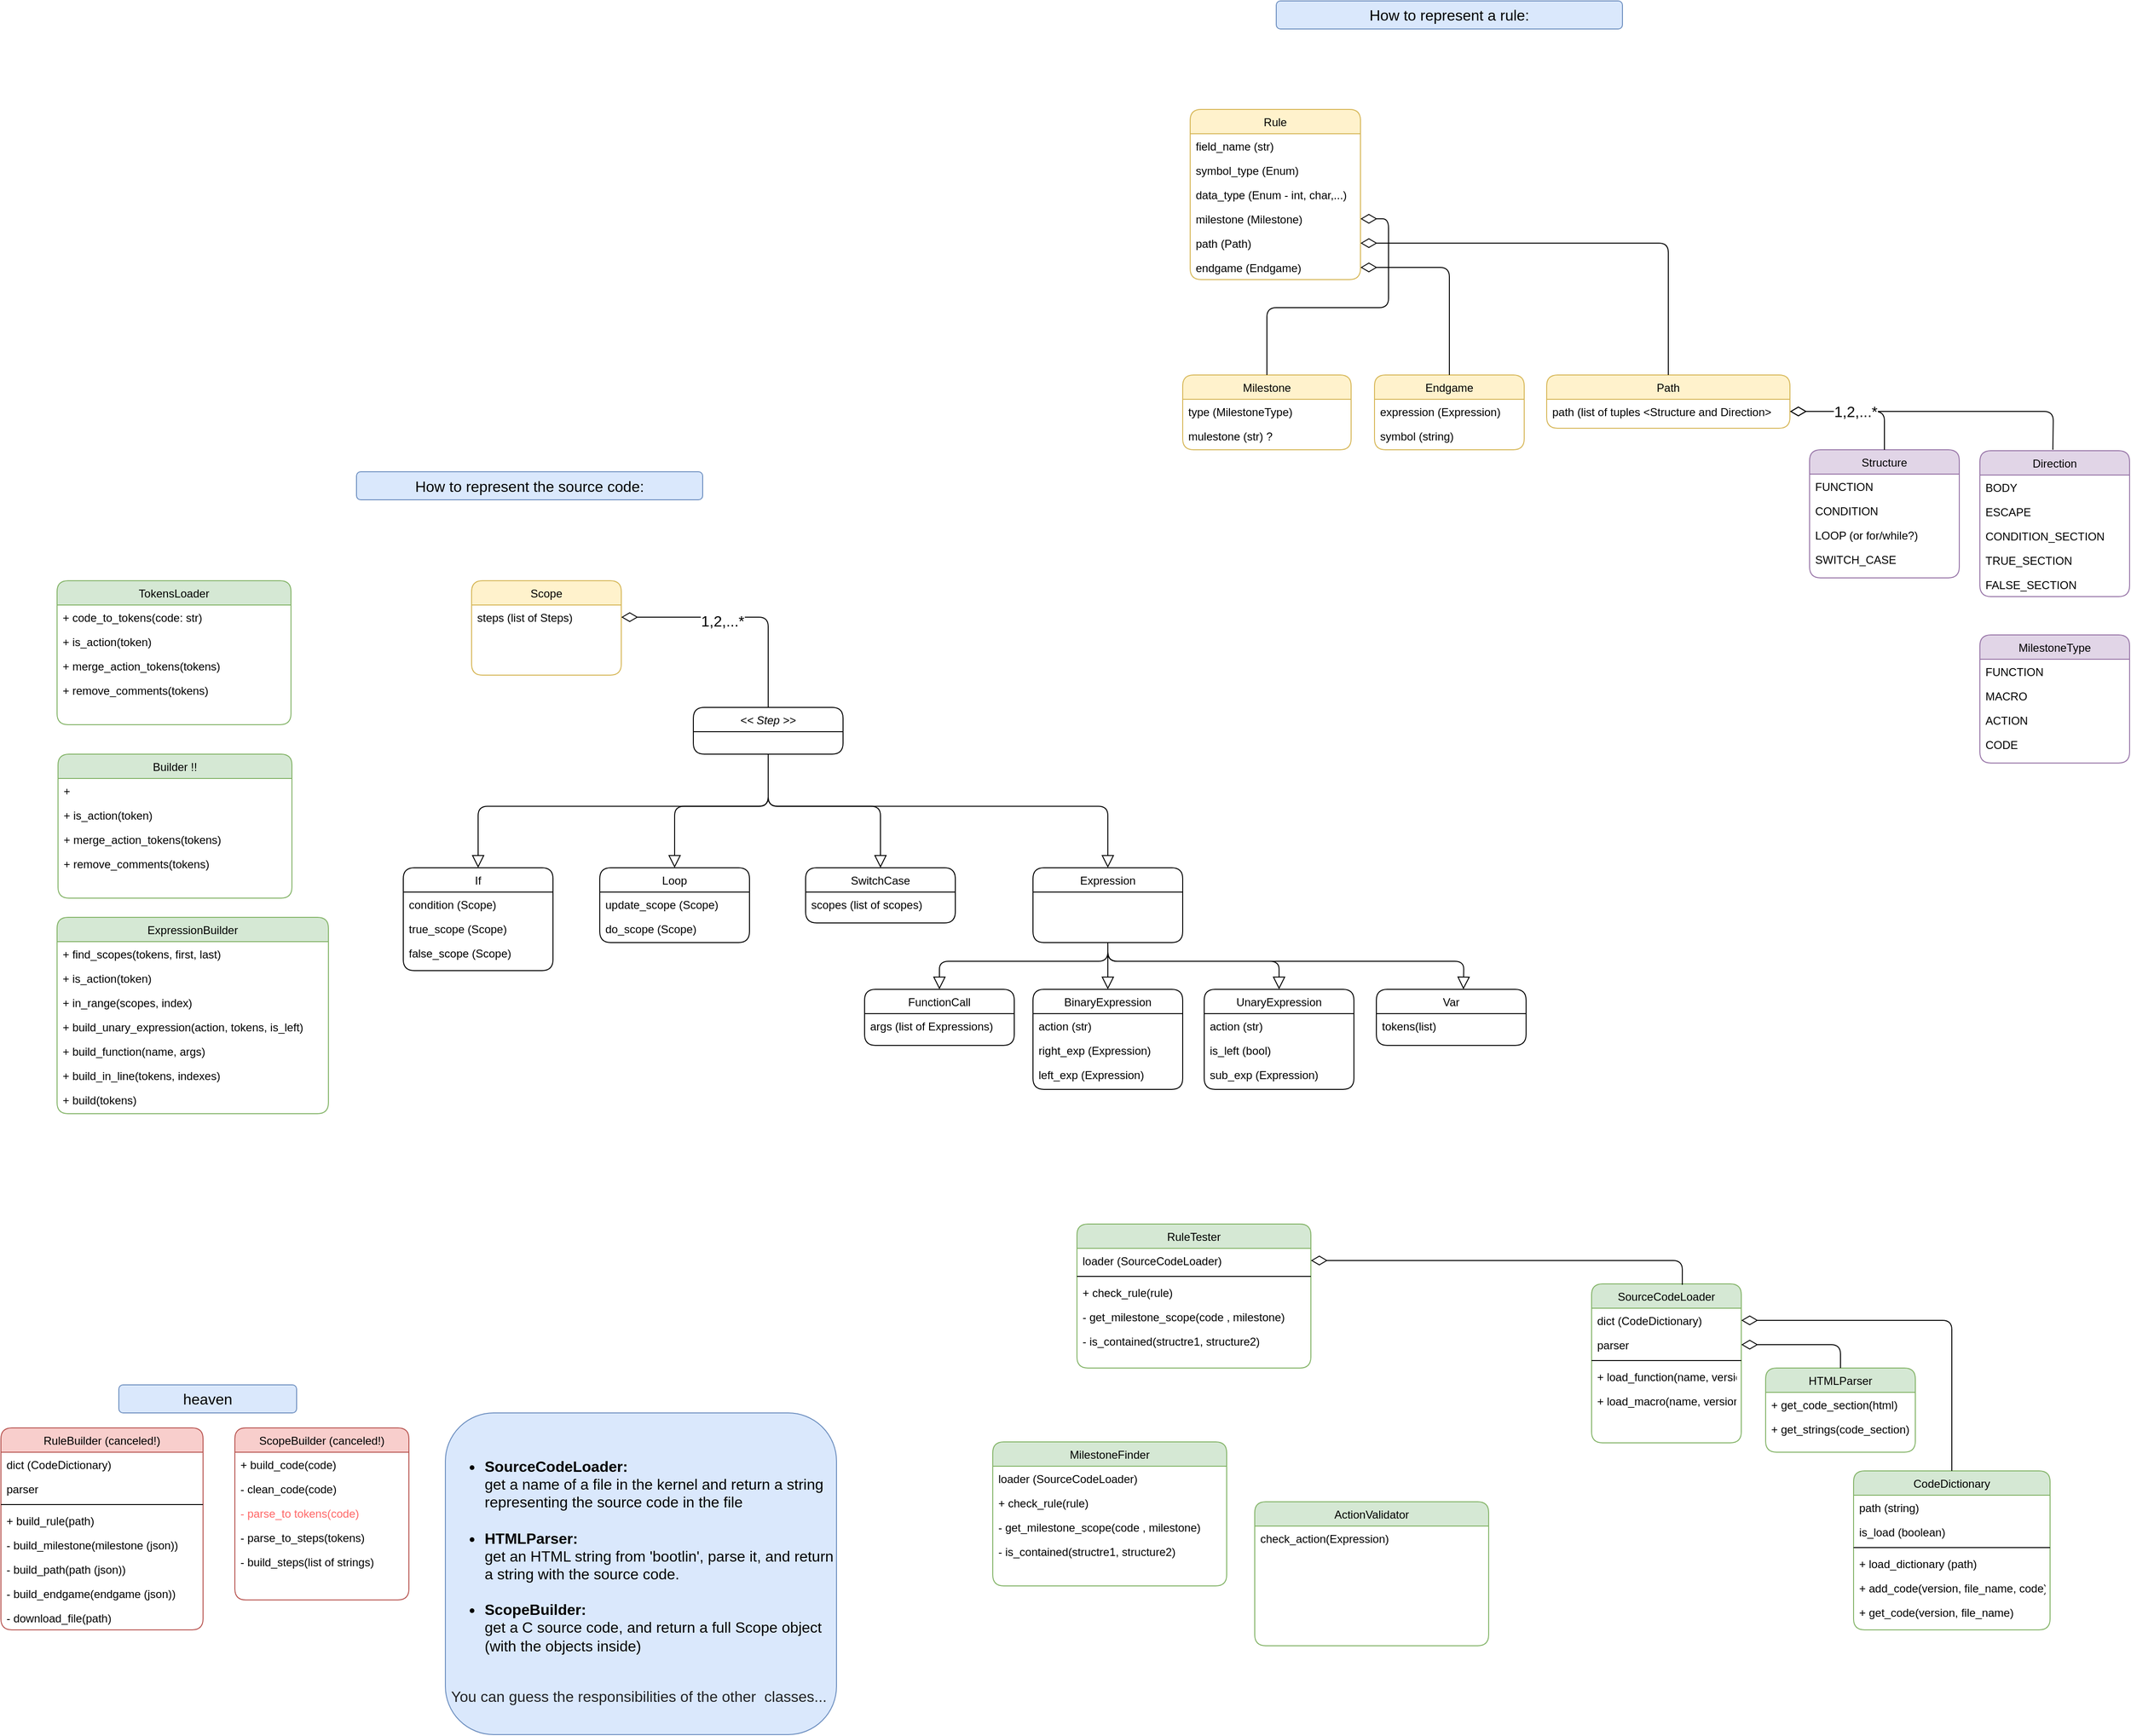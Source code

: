 <mxfile version="18.1.3" type="github">
  <diagram id="C5RBs43oDa-KdzZeNtuy" name="Page-1">
    <mxGraphModel dx="5209" dy="3074" grid="1" gridSize="10" guides="1" tooltips="1" connect="1" arrows="1" fold="1" page="1" pageScale="1" pageWidth="827" pageHeight="1169" background="none" math="0" shadow="0">
      <root>
        <mxCell id="WIyWlLk6GJQsqaUBKTNV-0" />
        <mxCell id="WIyWlLk6GJQsqaUBKTNV-1" parent="WIyWlLk6GJQsqaUBKTNV-0" />
        <mxCell id="dLPN3ZFHaruueqm9p9zC-0" value="SourceCodeLoader" style="swimlane;fontStyle=0;align=center;verticalAlign=top;childLayout=stackLayout;horizontal=1;startSize=26;horizontalStack=0;resizeParent=1;resizeLast=0;collapsible=1;marginBottom=0;rounded=1;shadow=0;strokeWidth=1;fillColor=#d5e8d4;strokeColor=#82b366;" parent="WIyWlLk6GJQsqaUBKTNV-1" vertex="1">
          <mxGeometry x="150" y="642" width="160" height="170" as="geometry">
            <mxRectangle x="230" y="140" width="160" height="26" as="alternateBounds" />
          </mxGeometry>
        </mxCell>
        <mxCell id="dLPN3ZFHaruueqm9p9zC-1" value="dict (CodeDictionary)" style="text;align=left;verticalAlign=top;spacingLeft=4;spacingRight=4;overflow=hidden;rotatable=0;points=[[0,0.5],[1,0.5]];portConstraint=eastwest;rounded=1;fontColor=#000000;" parent="dLPN3ZFHaruueqm9p9zC-0" vertex="1">
          <mxGeometry y="26" width="160" height="26" as="geometry" />
        </mxCell>
        <mxCell id="dLPN3ZFHaruueqm9p9zC-2" value="parser" style="text;align=left;verticalAlign=top;spacingLeft=4;spacingRight=4;overflow=hidden;rotatable=0;points=[[0,0.5],[1,0.5]];portConstraint=eastwest;rounded=1;shadow=0;html=0;" parent="dLPN3ZFHaruueqm9p9zC-0" vertex="1">
          <mxGeometry y="52" width="160" height="26" as="geometry" />
        </mxCell>
        <mxCell id="dLPN3ZFHaruueqm9p9zC-4" value="" style="line;html=1;strokeWidth=1;align=left;verticalAlign=middle;spacingTop=-1;spacingLeft=3;spacingRight=3;rotatable=0;labelPosition=right;points=[];portConstraint=eastwest;rounded=1;" parent="dLPN3ZFHaruueqm9p9zC-0" vertex="1">
          <mxGeometry y="78" width="160" height="8" as="geometry" />
        </mxCell>
        <mxCell id="dLPN3ZFHaruueqm9p9zC-8" value="+ load_function(name, version)" style="text;align=left;verticalAlign=top;spacingLeft=4;spacingRight=4;overflow=hidden;rotatable=0;points=[[0,0.5],[1,0.5]];portConstraint=eastwest;rounded=1;fontColor=#000000;" parent="dLPN3ZFHaruueqm9p9zC-0" vertex="1">
          <mxGeometry y="86" width="160" height="26" as="geometry" />
        </mxCell>
        <mxCell id="dLPN3ZFHaruueqm9p9zC-9" value="+ load_macro(name, version)" style="text;align=left;verticalAlign=top;spacingLeft=4;spacingRight=4;overflow=hidden;rotatable=0;points=[[0,0.5],[1,0.5]];portConstraint=eastwest;rounded=1;" parent="dLPN3ZFHaruueqm9p9zC-0" vertex="1">
          <mxGeometry y="112" width="160" height="26" as="geometry" />
        </mxCell>
        <mxCell id="dLPN3ZFHaruueqm9p9zC-11" value="HTMLParser" style="swimlane;fontStyle=0;align=center;verticalAlign=top;childLayout=stackLayout;horizontal=1;startSize=26;horizontalStack=0;resizeParent=1;resizeLast=0;collapsible=1;marginBottom=0;rounded=1;shadow=0;strokeWidth=1;fillColor=#d5e8d4;strokeColor=#82b366;" parent="WIyWlLk6GJQsqaUBKTNV-1" vertex="1">
          <mxGeometry x="336" y="732" width="160" height="90" as="geometry">
            <mxRectangle x="130" y="380" width="160" height="26" as="alternateBounds" />
          </mxGeometry>
        </mxCell>
        <mxCell id="aSu28l9oM5dl4ALJ778j-43" value="+ get_code_section(html)" style="text;align=left;verticalAlign=top;spacingLeft=4;spacingRight=4;overflow=hidden;rotatable=0;points=[[0,0.5],[1,0.5]];portConstraint=eastwest;rounded=1;shadow=0;html=0;" parent="dLPN3ZFHaruueqm9p9zC-11" vertex="1">
          <mxGeometry y="26" width="160" height="26" as="geometry" />
        </mxCell>
        <mxCell id="aSu28l9oM5dl4ALJ778j-44" value="+ get_strings(code_section)" style="text;align=left;verticalAlign=top;spacingLeft=4;spacingRight=4;overflow=hidden;rotatable=0;points=[[0,0.5],[1,0.5]];portConstraint=eastwest;rounded=1;shadow=0;html=0;" parent="dLPN3ZFHaruueqm9p9zC-11" vertex="1">
          <mxGeometry y="52" width="160" height="26" as="geometry" />
        </mxCell>
        <mxCell id="aSu28l9oM5dl4ALJ778j-45" value="RuleTester" style="swimlane;fontStyle=0;align=center;verticalAlign=top;childLayout=stackLayout;horizontal=1;startSize=26;horizontalStack=0;resizeParent=1;resizeLast=0;collapsible=1;marginBottom=0;rounded=1;shadow=0;strokeWidth=1;fillColor=#d5e8d4;strokeColor=#82b366;" parent="WIyWlLk6GJQsqaUBKTNV-1" vertex="1">
          <mxGeometry x="-400" y="578" width="250" height="154" as="geometry">
            <mxRectangle x="230" y="140" width="160" height="26" as="alternateBounds" />
          </mxGeometry>
        </mxCell>
        <mxCell id="NmtfxuJke1gbJ19TWnae-45" value="loader (SourceCodeLoader)" style="text;align=left;verticalAlign=top;spacingLeft=4;spacingRight=4;overflow=hidden;rotatable=0;points=[[0,0.5],[1,0.5]];portConstraint=eastwest;rounded=1;" parent="aSu28l9oM5dl4ALJ778j-45" vertex="1">
          <mxGeometry y="26" width="250" height="26" as="geometry" />
        </mxCell>
        <mxCell id="aSu28l9oM5dl4ALJ778j-48" value="" style="line;html=1;strokeWidth=1;align=left;verticalAlign=middle;spacingTop=-1;spacingLeft=3;spacingRight=3;rotatable=0;labelPosition=right;points=[];portConstraint=eastwest;rounded=1;" parent="aSu28l9oM5dl4ALJ778j-45" vertex="1">
          <mxGeometry y="52" width="250" height="8" as="geometry" />
        </mxCell>
        <mxCell id="aSu28l9oM5dl4ALJ778j-65" value="+ check_rule(rule)" style="text;align=left;verticalAlign=top;spacingLeft=4;spacingRight=4;overflow=hidden;rotatable=0;points=[[0,0.5],[1,0.5]];portConstraint=eastwest;rounded=1;" parent="aSu28l9oM5dl4ALJ778j-45" vertex="1">
          <mxGeometry y="60" width="250" height="26" as="geometry" />
        </mxCell>
        <mxCell id="aSu28l9oM5dl4ALJ778j-49" value="- get_milestone_scope(code , milestone)" style="text;align=left;verticalAlign=top;spacingLeft=4;spacingRight=4;overflow=hidden;rotatable=0;points=[[0,0.5],[1,0.5]];portConstraint=eastwest;rounded=1;" parent="aSu28l9oM5dl4ALJ778j-45" vertex="1">
          <mxGeometry y="86" width="250" height="26" as="geometry" />
        </mxCell>
        <mxCell id="aSu28l9oM5dl4ALJ778j-50" value="- is_contained(structre1, structure2)" style="text;align=left;verticalAlign=top;spacingLeft=4;spacingRight=4;overflow=hidden;rotatable=0;points=[[0,0.5],[1,0.5]];portConstraint=eastwest;rounded=1;" parent="aSu28l9oM5dl4ALJ778j-45" vertex="1">
          <mxGeometry y="112" width="250" height="26" as="geometry" />
        </mxCell>
        <mxCell id="NmtfxuJke1gbJ19TWnae-34" value="How to represent the source code:" style="text;html=1;strokeColor=#6c8ebf;fillColor=#dae8fc;align=center;verticalAlign=middle;whiteSpace=wrap;rounded=1;fontSize=16;" parent="WIyWlLk6GJQsqaUBKTNV-1" vertex="1">
          <mxGeometry x="-1170" y="-226.5" width="370" height="30" as="geometry" />
        </mxCell>
        <mxCell id="NmtfxuJke1gbJ19TWnae-36" value="How to represent a rule:" style="text;html=1;strokeColor=#6c8ebf;fillColor=#dae8fc;align=center;verticalAlign=middle;whiteSpace=wrap;rounded=1;fontSize=16;" parent="WIyWlLk6GJQsqaUBKTNV-1" vertex="1">
          <mxGeometry x="-187" y="-730" width="370" height="30" as="geometry" />
        </mxCell>
        <mxCell id="NmtfxuJke1gbJ19TWnae-37" value="ScopeBuilder (canceled!)" style="swimlane;fontStyle=0;align=center;verticalAlign=top;childLayout=stackLayout;horizontal=1;startSize=26;horizontalStack=0;resizeParent=1;resizeLast=0;collapsible=1;marginBottom=0;rounded=1;shadow=0;strokeWidth=1;fillColor=#f8cecc;strokeColor=#b85450;" parent="WIyWlLk6GJQsqaUBKTNV-1" vertex="1">
          <mxGeometry x="-1300" y="796" width="186" height="184" as="geometry">
            <mxRectangle x="230" y="140" width="160" height="26" as="alternateBounds" />
          </mxGeometry>
        </mxCell>
        <mxCell id="NmtfxuJke1gbJ19TWnae-43" value="+ build_code(code)" style="text;align=left;verticalAlign=top;spacingLeft=4;spacingRight=4;overflow=hidden;rotatable=0;points=[[0,0.5],[1,0.5]];portConstraint=eastwest;rounded=1;" parent="NmtfxuJke1gbJ19TWnae-37" vertex="1">
          <mxGeometry y="26" width="186" height="26" as="geometry" />
        </mxCell>
        <mxCell id="NmtfxuJke1gbJ19TWnae-41" value="- clean_code(code)" style="text;align=left;verticalAlign=top;spacingLeft=4;spacingRight=4;overflow=hidden;rotatable=0;points=[[0,0.5],[1,0.5]];portConstraint=eastwest;rounded=1;" parent="NmtfxuJke1gbJ19TWnae-37" vertex="1">
          <mxGeometry y="52" width="186" height="26" as="geometry" />
        </mxCell>
        <mxCell id="NmtfxuJke1gbJ19TWnae-86" value="- parse_to tokens(code)" style="text;align=left;verticalAlign=top;spacingLeft=4;spacingRight=4;overflow=hidden;rotatable=0;points=[[0,0.5],[1,0.5]];portConstraint=eastwest;rounded=1;fontColor=#FF6666;" parent="NmtfxuJke1gbJ19TWnae-37" vertex="1">
          <mxGeometry y="78" width="186" height="26" as="geometry" />
        </mxCell>
        <mxCell id="NmtfxuJke1gbJ19TWnae-80" value="- parse_to_steps(tokens)" style="text;align=left;verticalAlign=top;spacingLeft=4;spacingRight=4;overflow=hidden;rotatable=0;points=[[0,0.5],[1,0.5]];portConstraint=eastwest;rounded=1;" parent="NmtfxuJke1gbJ19TWnae-37" vertex="1">
          <mxGeometry y="104" width="186" height="26" as="geometry" />
        </mxCell>
        <mxCell id="NmtfxuJke1gbJ19TWnae-42" value="- build_steps(list of strings)" style="text;align=left;verticalAlign=top;spacingLeft=4;spacingRight=4;overflow=hidden;rotatable=0;points=[[0,0.5],[1,0.5]];portConstraint=eastwest;rounded=1;" parent="NmtfxuJke1gbJ19TWnae-37" vertex="1">
          <mxGeometry y="130" width="186" height="26" as="geometry" />
        </mxCell>
        <mxCell id="NmtfxuJke1gbJ19TWnae-46" style="edgeStyle=orthogonalEdgeStyle;rounded=1;orthogonalLoop=1;jettySize=auto;html=1;exitX=1;exitY=0.5;exitDx=0;exitDy=0;entryX=0.606;entryY=0.006;entryDx=0;entryDy=0;entryPerimeter=0;fontSize=16;startArrow=diamondThin;startFill=0;endArrow=none;endFill=0;startSize=15;endSize=11;sourcePerimeterSpacing=6;strokeWidth=1;" parent="WIyWlLk6GJQsqaUBKTNV-1" source="NmtfxuJke1gbJ19TWnae-45" target="dLPN3ZFHaruueqm9p9zC-0" edge="1">
          <mxGeometry relative="1" as="geometry" />
        </mxCell>
        <mxCell id="NmtfxuJke1gbJ19TWnae-47" style="edgeStyle=orthogonalEdgeStyle;rounded=1;orthogonalLoop=1;jettySize=auto;html=1;exitX=1;exitY=0.5;exitDx=0;exitDy=0;entryX=0.5;entryY=0;entryDx=0;entryDy=0;fontSize=16;startArrow=diamondThin;startFill=0;endArrow=none;endFill=0;startSize=15;endSize=11;sourcePerimeterSpacing=6;strokeWidth=1;" parent="WIyWlLk6GJQsqaUBKTNV-1" source="dLPN3ZFHaruueqm9p9zC-2" target="dLPN3ZFHaruueqm9p9zC-11" edge="1">
          <mxGeometry relative="1" as="geometry" />
        </mxCell>
        <mxCell id="NmtfxuJke1gbJ19TWnae-50" value="&lt;ul&gt;&lt;li&gt;&lt;div&gt;&lt;b&gt;SourceCodeLoader:&lt;/b&gt;&lt;/div&gt;&lt;div&gt;&lt;span&gt;get a name of a file in the kernel and return a string representing the source code in the file&lt;/span&gt;&lt;/div&gt;&lt;div&gt;&lt;br&gt;&lt;/div&gt;&lt;/li&gt;&lt;li&gt;&lt;div&gt;&lt;b&gt;HTMLParser:&lt;/b&gt;&lt;/div&gt;&lt;div&gt;&lt;span&gt;get an HTML string from &#39;bootlin&#39;, parse it, and return a string with the source code.&amp;nbsp;&amp;nbsp;&lt;/span&gt;&lt;/div&gt;&lt;div&gt;&lt;br&gt;&lt;/div&gt;&lt;/li&gt;&lt;li&gt;&lt;div&gt;&lt;b&gt;ScopeBuilder:&lt;/b&gt;&lt;/div&gt;&lt;div&gt;&lt;span&gt;get a C source code, and return a full Scope object (with the objects inside)&lt;/span&gt;&lt;/div&gt;&lt;/li&gt;&lt;/ul&gt;&lt;div&gt;&lt;br&gt;&lt;/div&gt;&lt;div&gt;&lt;font size=&quot;1&quot;&gt;&lt;span&gt; &lt;/span&gt;&lt;span style=&quot;color: rgb(32 , 33 , 36) ; font-family: inherit ; font-size: 16px&quot;&gt;&lt;span style=&quot;white-space: pre&quot;&gt; &lt;/span&gt;You can guess the responsibilities of the other &lt;span style=&quot;white-space: pre&quot;&gt; &lt;/span&gt;classes...&lt;/span&gt;&lt;/font&gt;&lt;br&gt;&lt;/div&gt;" style="text;html=1;strokeColor=#6c8ebf;fillColor=#dae8fc;align=left;verticalAlign=middle;whiteSpace=wrap;rounded=1;fontSize=16;" parent="WIyWlLk6GJQsqaUBKTNV-1" vertex="1">
          <mxGeometry x="-1075" y="780" width="418" height="344" as="geometry" />
        </mxCell>
        <mxCell id="NmtfxuJke1gbJ19TWnae-63" value="Rule" style="swimlane;fontStyle=0;align=center;verticalAlign=top;childLayout=stackLayout;horizontal=1;startSize=26;horizontalStack=0;resizeParent=1;resizeLast=0;collapsible=1;marginBottom=0;rounded=1;shadow=0;strokeWidth=1;fillColor=#fff2cc;strokeColor=#d6b656;" parent="WIyWlLk6GJQsqaUBKTNV-1" vertex="1">
          <mxGeometry x="-279" y="-614" width="182" height="182" as="geometry">
            <mxRectangle x="230" y="140" width="160" height="26" as="alternateBounds" />
          </mxGeometry>
        </mxCell>
        <mxCell id="LtkY6XudIxdK0CypGGhW-5" value="field_name (str)" style="text;align=left;verticalAlign=top;spacingLeft=4;spacingRight=4;overflow=hidden;rotatable=0;points=[[0,0.5],[1,0.5]];portConstraint=eastwest;rounded=1;" parent="NmtfxuJke1gbJ19TWnae-63" vertex="1">
          <mxGeometry y="26" width="182" height="26" as="geometry" />
        </mxCell>
        <mxCell id="LtkY6XudIxdK0CypGGhW-6" value="symbol_type (Enum)" style="text;align=left;verticalAlign=top;spacingLeft=4;spacingRight=4;overflow=hidden;rotatable=0;points=[[0,0.5],[1,0.5]];portConstraint=eastwest;rounded=1;" parent="NmtfxuJke1gbJ19TWnae-63" vertex="1">
          <mxGeometry y="52" width="182" height="26" as="geometry" />
        </mxCell>
        <mxCell id="LtkY6XudIxdK0CypGGhW-4" value="data_type (Enum - int, char,...)" style="text;align=left;verticalAlign=top;spacingLeft=4;spacingRight=4;overflow=hidden;rotatable=0;points=[[0,0.5],[1,0.5]];portConstraint=eastwest;rounded=1;" parent="NmtfxuJke1gbJ19TWnae-63" vertex="1">
          <mxGeometry y="78" width="182" height="26" as="geometry" />
        </mxCell>
        <mxCell id="NmtfxuJke1gbJ19TWnae-64" value="milestone (Milestone)" style="text;align=left;verticalAlign=top;spacingLeft=4;spacingRight=4;overflow=hidden;rotatable=0;points=[[0,0.5],[1,0.5]];portConstraint=eastwest;rounded=1;" parent="NmtfxuJke1gbJ19TWnae-63" vertex="1">
          <mxGeometry y="104" width="182" height="26" as="geometry" />
        </mxCell>
        <mxCell id="NmtfxuJke1gbJ19TWnae-65" value="path (Path)" style="text;align=left;verticalAlign=top;spacingLeft=4;spacingRight=4;overflow=hidden;rotatable=0;points=[[0,0.5],[1,0.5]];portConstraint=eastwest;rounded=1;shadow=0;html=0;" parent="NmtfxuJke1gbJ19TWnae-63" vertex="1">
          <mxGeometry y="130" width="182" height="26" as="geometry" />
        </mxCell>
        <mxCell id="NmtfxuJke1gbJ19TWnae-66" value="endgame (Endgame)" style="text;align=left;verticalAlign=top;spacingLeft=4;spacingRight=4;overflow=hidden;rotatable=0;points=[[0,0.5],[1,0.5]];portConstraint=eastwest;rounded=1;shadow=0;html=0;" parent="NmtfxuJke1gbJ19TWnae-63" vertex="1">
          <mxGeometry y="156" width="182" height="26" as="geometry" />
        </mxCell>
        <mxCell id="NmtfxuJke1gbJ19TWnae-67" value="Milestone" style="swimlane;fontStyle=0;align=center;verticalAlign=top;childLayout=stackLayout;horizontal=1;startSize=26;horizontalStack=0;resizeParent=1;resizeLast=0;collapsible=1;marginBottom=0;rounded=1;shadow=0;strokeWidth=1;fillColor=#fff2cc;strokeColor=#d6b656;" parent="WIyWlLk6GJQsqaUBKTNV-1" vertex="1">
          <mxGeometry x="-287" y="-330" width="180" height="80" as="geometry">
            <mxRectangle x="230" y="140" width="160" height="26" as="alternateBounds" />
          </mxGeometry>
        </mxCell>
        <mxCell id="NmtfxuJke1gbJ19TWnae-68" value="type (MilestoneType)" style="text;align=left;verticalAlign=top;spacingLeft=4;spacingRight=4;overflow=hidden;rotatable=0;points=[[0,0.5],[1,0.5]];portConstraint=eastwest;rounded=1;" parent="NmtfxuJke1gbJ19TWnae-67" vertex="1">
          <mxGeometry y="26" width="180" height="26" as="geometry" />
        </mxCell>
        <mxCell id="NmtfxuJke1gbJ19TWnae-69" value="mulestone (str) ?" style="text;align=left;verticalAlign=top;spacingLeft=4;spacingRight=4;overflow=hidden;rotatable=0;points=[[0,0.5],[1,0.5]];portConstraint=eastwest;rounded=1;shadow=0;html=0;" parent="NmtfxuJke1gbJ19TWnae-67" vertex="1">
          <mxGeometry y="52" width="180" height="26" as="geometry" />
        </mxCell>
        <mxCell id="NmtfxuJke1gbJ19TWnae-71" style="edgeStyle=orthogonalEdgeStyle;rounded=1;orthogonalLoop=1;jettySize=auto;html=1;exitX=1;exitY=0.5;exitDx=0;exitDy=0;entryX=0.5;entryY=0;entryDx=0;entryDy=0;fontSize=16;startArrow=diamondThin;startFill=0;endArrow=none;endFill=0;startSize=15;endSize=11;sourcePerimeterSpacing=6;strokeWidth=1;" parent="WIyWlLk6GJQsqaUBKTNV-1" source="NmtfxuJke1gbJ19TWnae-64" target="NmtfxuJke1gbJ19TWnae-67" edge="1">
          <mxGeometry relative="1" as="geometry" />
        </mxCell>
        <mxCell id="NmtfxuJke1gbJ19TWnae-72" value="Endgame" style="swimlane;fontStyle=0;align=center;verticalAlign=top;childLayout=stackLayout;horizontal=1;startSize=26;horizontalStack=0;resizeParent=1;resizeLast=0;collapsible=1;marginBottom=0;rounded=1;shadow=0;strokeWidth=1;fillColor=#fff2cc;strokeColor=#d6b656;" parent="WIyWlLk6GJQsqaUBKTNV-1" vertex="1">
          <mxGeometry x="-82" y="-330" width="160" height="80" as="geometry">
            <mxRectangle x="230" y="140" width="160" height="26" as="alternateBounds" />
          </mxGeometry>
        </mxCell>
        <mxCell id="NmtfxuJke1gbJ19TWnae-73" value="expression (Expression)" style="text;align=left;verticalAlign=top;spacingLeft=4;spacingRight=4;overflow=hidden;rotatable=0;points=[[0,0.5],[1,0.5]];portConstraint=eastwest;rounded=1;" parent="NmtfxuJke1gbJ19TWnae-72" vertex="1">
          <mxGeometry y="26" width="160" height="26" as="geometry" />
        </mxCell>
        <mxCell id="NmtfxuJke1gbJ19TWnae-74" value="symbol (string)" style="text;align=left;verticalAlign=top;spacingLeft=4;spacingRight=4;overflow=hidden;rotatable=0;points=[[0,0.5],[1,0.5]];portConstraint=eastwest;rounded=1;shadow=0;html=0;" parent="NmtfxuJke1gbJ19TWnae-72" vertex="1">
          <mxGeometry y="52" width="160" height="26" as="geometry" />
        </mxCell>
        <mxCell id="NmtfxuJke1gbJ19TWnae-75" style="edgeStyle=orthogonalEdgeStyle;rounded=1;orthogonalLoop=1;jettySize=auto;html=1;exitX=1;exitY=0.5;exitDx=0;exitDy=0;entryX=0.5;entryY=0;entryDx=0;entryDy=0;fontSize=16;startArrow=diamondThin;startFill=0;endArrow=none;endFill=0;startSize=15;endSize=11;sourcePerimeterSpacing=6;strokeWidth=1;" parent="WIyWlLk6GJQsqaUBKTNV-1" source="NmtfxuJke1gbJ19TWnae-66" target="NmtfxuJke1gbJ19TWnae-72" edge="1">
          <mxGeometry relative="1" as="geometry" />
        </mxCell>
        <mxCell id="NmtfxuJke1gbJ19TWnae-76" value="Path" style="swimlane;fontStyle=0;align=center;verticalAlign=top;childLayout=stackLayout;horizontal=1;startSize=26;horizontalStack=0;resizeParent=1;resizeLast=0;collapsible=1;marginBottom=0;rounded=1;shadow=0;strokeWidth=1;fillColor=#fff2cc;strokeColor=#d6b656;" parent="WIyWlLk6GJQsqaUBKTNV-1" vertex="1">
          <mxGeometry x="102" y="-330" width="260" height="57" as="geometry">
            <mxRectangle x="230" y="140" width="160" height="26" as="alternateBounds" />
          </mxGeometry>
        </mxCell>
        <mxCell id="BSmwiuzggN4m31CSH8fG-9" value="path (list of tuples &lt;Structure and Direction&gt;" style="text;align=left;verticalAlign=top;spacingLeft=4;spacingRight=4;overflow=hidden;rotatable=0;points=[[0,0.5],[1,0.5]];portConstraint=eastwest;rounded=1;" parent="NmtfxuJke1gbJ19TWnae-76" vertex="1">
          <mxGeometry y="26" width="260" height="26" as="geometry" />
        </mxCell>
        <mxCell id="FayGNo_xmhXCjrATgQU6-0" style="edgeStyle=orthogonalEdgeStyle;rounded=1;orthogonalLoop=1;jettySize=auto;html=1;exitX=1;exitY=0.5;exitDx=0;exitDy=0;entryX=0.5;entryY=0;entryDx=0;entryDy=0;startArrow=diamondThin;startFill=0;endArrow=none;endFill=0;startSize=15;" parent="WIyWlLk6GJQsqaUBKTNV-1" source="NmtfxuJke1gbJ19TWnae-65" target="NmtfxuJke1gbJ19TWnae-76" edge="1">
          <mxGeometry relative="1" as="geometry" />
        </mxCell>
        <mxCell id="dlpL0CQYnZJNo9ntF-I9-0" value="CodeDictionary" style="swimlane;fontStyle=0;align=center;verticalAlign=top;childLayout=stackLayout;horizontal=1;startSize=26;horizontalStack=0;resizeParent=1;resizeLast=0;collapsible=1;marginBottom=0;rounded=1;shadow=0;strokeWidth=1;fillColor=#d5e8d4;strokeColor=#82b366;swimlaneLine=1;" parent="WIyWlLk6GJQsqaUBKTNV-1" vertex="1">
          <mxGeometry x="430" y="842" width="210" height="170" as="geometry">
            <mxRectangle x="230" y="140" width="160" height="26" as="alternateBounds" />
          </mxGeometry>
        </mxCell>
        <mxCell id="dlpL0CQYnZJNo9ntF-I9-1" value="path (string)" style="text;align=left;verticalAlign=top;spacingLeft=4;spacingRight=4;overflow=hidden;rotatable=0;points=[[0,0.5],[1,0.5]];portConstraint=eastwest;rounded=1;fontColor=#000000;" parent="dlpL0CQYnZJNo9ntF-I9-0" vertex="1">
          <mxGeometry y="26" width="210" height="26" as="geometry" />
        </mxCell>
        <mxCell id="dlpL0CQYnZJNo9ntF-I9-2" value="is_load (boolean)" style="text;align=left;verticalAlign=top;spacingLeft=4;spacingRight=4;overflow=hidden;rotatable=0;points=[[0,0.5],[1,0.5]];portConstraint=eastwest;rounded=1;shadow=0;html=0;" parent="dlpL0CQYnZJNo9ntF-I9-0" vertex="1">
          <mxGeometry y="52" width="210" height="26" as="geometry" />
        </mxCell>
        <mxCell id="dlpL0CQYnZJNo9ntF-I9-3" value="" style="line;html=1;strokeWidth=1;align=left;verticalAlign=middle;spacingTop=-1;spacingLeft=3;spacingRight=3;rotatable=0;labelPosition=right;points=[];portConstraint=eastwest;rounded=1;" parent="dlpL0CQYnZJNo9ntF-I9-0" vertex="1">
          <mxGeometry y="78" width="210" height="8" as="geometry" />
        </mxCell>
        <mxCell id="dlpL0CQYnZJNo9ntF-I9-4" value="+ load_dictionary (path)" style="text;align=left;verticalAlign=top;spacingLeft=4;spacingRight=4;overflow=hidden;rotatable=0;points=[[0,0.5],[1,0.5]];portConstraint=eastwest;rounded=1;fontColor=#000000;" parent="dlpL0CQYnZJNo9ntF-I9-0" vertex="1">
          <mxGeometry y="86" width="210" height="26" as="geometry" />
        </mxCell>
        <mxCell id="dlpL0CQYnZJNo9ntF-I9-5" value="+ add_code(version, file_name, code)" style="text;align=left;verticalAlign=top;spacingLeft=4;spacingRight=4;overflow=hidden;rotatable=0;points=[[0,0.5],[1,0.5]];portConstraint=eastwest;rounded=1;" parent="dlpL0CQYnZJNo9ntF-I9-0" vertex="1">
          <mxGeometry y="112" width="210" height="26" as="geometry" />
        </mxCell>
        <mxCell id="dlpL0CQYnZJNo9ntF-I9-7" value="+ get_code(version, file_name)" style="text;align=left;verticalAlign=top;spacingLeft=4;spacingRight=4;overflow=hidden;rotatable=0;points=[[0,0.5],[1,0.5]];portConstraint=eastwest;rounded=1;" parent="dlpL0CQYnZJNo9ntF-I9-0" vertex="1">
          <mxGeometry y="138" width="210" height="26" as="geometry" />
        </mxCell>
        <mxCell id="dlpL0CQYnZJNo9ntF-I9-8" style="edgeStyle=orthogonalEdgeStyle;rounded=1;orthogonalLoop=1;jettySize=auto;html=1;exitX=1;exitY=0.5;exitDx=0;exitDy=0;entryX=0.5;entryY=0;entryDx=0;entryDy=0;fontColor=#000000;shadow=0;endArrow=none;endFill=0;startArrow=diamondThin;startFill=0;startSize=15;" parent="WIyWlLk6GJQsqaUBKTNV-1" source="dLPN3ZFHaruueqm9p9zC-1" target="dlpL0CQYnZJNo9ntF-I9-0" edge="1">
          <mxGeometry relative="1" as="geometry" />
        </mxCell>
        <mxCell id="dlpL0CQYnZJNo9ntF-I9-100" style="edgeStyle=orthogonalEdgeStyle;rounded=1;orthogonalLoop=1;jettySize=auto;html=1;exitX=0.5;exitY=0;exitDx=0;exitDy=0;entryX=0.5;entryY=1;entryDx=0;entryDy=0;shadow=0;fontColor=#000000;startArrow=block;startFill=0;endArrow=none;endFill=0;startSize=11;" parent="WIyWlLk6GJQsqaUBKTNV-1" source="dlpL0CQYnZJNo9ntF-I9-65" target="dlpL0CQYnZJNo9ntF-I9-93" edge="1">
          <mxGeometry relative="1" as="geometry" />
        </mxCell>
        <mxCell id="dlpL0CQYnZJNo9ntF-I9-65" value="If" style="swimlane;fontStyle=0;align=center;verticalAlign=top;childLayout=stackLayout;horizontal=1;startSize=26;horizontalStack=0;resizeParent=1;resizeLast=0;collapsible=1;marginBottom=0;rounded=1;shadow=0;strokeWidth=1;" parent="WIyWlLk6GJQsqaUBKTNV-1" vertex="1">
          <mxGeometry x="-1120" y="197" width="160" height="110" as="geometry">
            <mxRectangle x="230" y="140" width="160" height="26" as="alternateBounds" />
          </mxGeometry>
        </mxCell>
        <mxCell id="dlpL0CQYnZJNo9ntF-I9-66" value="condition (Scope)" style="text;align=left;verticalAlign=top;spacingLeft=4;spacingRight=4;overflow=hidden;rotatable=0;points=[[0,0.5],[1,0.5]];portConstraint=eastwest;rounded=1;" parent="dlpL0CQYnZJNo9ntF-I9-65" vertex="1">
          <mxGeometry y="26" width="160" height="26" as="geometry" />
        </mxCell>
        <mxCell id="dlpL0CQYnZJNo9ntF-I9-67" value="true_scope (Scope)" style="text;align=left;verticalAlign=top;spacingLeft=4;spacingRight=4;overflow=hidden;rotatable=0;points=[[0,0.5],[1,0.5]];portConstraint=eastwest;rounded=1;shadow=0;html=0;" parent="dlpL0CQYnZJNo9ntF-I9-65" vertex="1">
          <mxGeometry y="52" width="160" height="26" as="geometry" />
        </mxCell>
        <mxCell id="dlpL0CQYnZJNo9ntF-I9-68" value="false_scope (Scope)" style="text;align=left;verticalAlign=top;spacingLeft=4;spacingRight=4;overflow=hidden;rotatable=0;points=[[0,0.5],[1,0.5]];portConstraint=eastwest;rounded=1;shadow=0;html=0;" parent="dlpL0CQYnZJNo9ntF-I9-65" vertex="1">
          <mxGeometry y="78" width="160" height="26" as="geometry" />
        </mxCell>
        <mxCell id="dlpL0CQYnZJNo9ntF-I9-99" style="edgeStyle=orthogonalEdgeStyle;rounded=1;orthogonalLoop=1;jettySize=auto;html=1;exitX=0.5;exitY=0;exitDx=0;exitDy=0;entryX=0.5;entryY=1;entryDx=0;entryDy=0;shadow=0;fontColor=#000000;startArrow=block;startFill=0;endArrow=none;endFill=0;startSize=11;" parent="WIyWlLk6GJQsqaUBKTNV-1" source="dlpL0CQYnZJNo9ntF-I9-69" target="dlpL0CQYnZJNo9ntF-I9-93" edge="1">
          <mxGeometry relative="1" as="geometry" />
        </mxCell>
        <mxCell id="dlpL0CQYnZJNo9ntF-I9-69" value="Loop" style="swimlane;fontStyle=0;align=center;verticalAlign=top;childLayout=stackLayout;horizontal=1;startSize=26;horizontalStack=0;resizeParent=1;resizeLast=0;collapsible=1;marginBottom=0;rounded=1;shadow=0;strokeWidth=1;" parent="WIyWlLk6GJQsqaUBKTNV-1" vertex="1">
          <mxGeometry x="-910" y="197" width="160" height="80" as="geometry">
            <mxRectangle x="230" y="140" width="160" height="26" as="alternateBounds" />
          </mxGeometry>
        </mxCell>
        <mxCell id="dlpL0CQYnZJNo9ntF-I9-70" value="update_scope (Scope)" style="text;align=left;verticalAlign=top;spacingLeft=4;spacingRight=4;overflow=hidden;rotatable=0;points=[[0,0.5],[1,0.5]];portConstraint=eastwest;rounded=1;" parent="dlpL0CQYnZJNo9ntF-I9-69" vertex="1">
          <mxGeometry y="26" width="160" height="26" as="geometry" />
        </mxCell>
        <mxCell id="dlpL0CQYnZJNo9ntF-I9-71" value="do_scope (Scope)" style="text;align=left;verticalAlign=top;spacingLeft=4;spacingRight=4;overflow=hidden;rotatable=0;points=[[0,0.5],[1,0.5]];portConstraint=eastwest;rounded=1;shadow=0;html=0;" parent="dlpL0CQYnZJNo9ntF-I9-69" vertex="1">
          <mxGeometry y="52" width="160" height="26" as="geometry" />
        </mxCell>
        <mxCell id="dlpL0CQYnZJNo9ntF-I9-103" style="edgeStyle=orthogonalEdgeStyle;rounded=1;orthogonalLoop=1;jettySize=auto;html=1;exitX=0.5;exitY=0;exitDx=0;exitDy=0;entryX=0.5;entryY=1;entryDx=0;entryDy=0;shadow=0;fontColor=#000000;startArrow=block;startFill=0;endArrow=none;endFill=0;startSize=11;" parent="WIyWlLk6GJQsqaUBKTNV-1" source="dlpL0CQYnZJNo9ntF-I9-72" target="dlpL0CQYnZJNo9ntF-I9-93" edge="1">
          <mxGeometry relative="1" as="geometry" />
        </mxCell>
        <mxCell id="dlpL0CQYnZJNo9ntF-I9-72" value="SwitchCase" style="swimlane;fontStyle=0;align=center;verticalAlign=top;childLayout=stackLayout;horizontal=1;startSize=26;horizontalStack=0;resizeParent=1;resizeLast=0;collapsible=1;marginBottom=0;rounded=1;shadow=0;strokeWidth=1;" parent="WIyWlLk6GJQsqaUBKTNV-1" vertex="1">
          <mxGeometry x="-690" y="197" width="160" height="59" as="geometry">
            <mxRectangle x="230" y="140" width="160" height="26" as="alternateBounds" />
          </mxGeometry>
        </mxCell>
        <mxCell id="dlpL0CQYnZJNo9ntF-I9-73" value="scopes (list of scopes)" style="text;align=left;verticalAlign=top;spacingLeft=4;spacingRight=4;overflow=hidden;rotatable=0;points=[[0,0.5],[1,0.5]];portConstraint=eastwest;rounded=1;" parent="dlpL0CQYnZJNo9ntF-I9-72" vertex="1">
          <mxGeometry y="26" width="160" height="26" as="geometry" />
        </mxCell>
        <mxCell id="dlpL0CQYnZJNo9ntF-I9-81" style="edgeStyle=orthogonalEdgeStyle;rounded=1;orthogonalLoop=1;jettySize=auto;html=1;exitX=0.5;exitY=1;exitDx=0;exitDy=0;endArrow=block;endFill=0;startSize=6;endSize=11;" parent="WIyWlLk6GJQsqaUBKTNV-1" source="dlpL0CQYnZJNo9ntF-I9-84" target="dlpL0CQYnZJNo9ntF-I9-85" edge="1">
          <mxGeometry relative="1" as="geometry" />
        </mxCell>
        <mxCell id="dlpL0CQYnZJNo9ntF-I9-82" style="edgeStyle=orthogonalEdgeStyle;rounded=1;orthogonalLoop=1;jettySize=auto;html=1;exitX=0.5;exitY=1;exitDx=0;exitDy=0;endArrow=block;endFill=0;startSize=6;endSize=11;" parent="WIyWlLk6GJQsqaUBKTNV-1" source="dlpL0CQYnZJNo9ntF-I9-84" target="dlpL0CQYnZJNo9ntF-I9-86" edge="1">
          <mxGeometry relative="1" as="geometry" />
        </mxCell>
        <mxCell id="dlpL0CQYnZJNo9ntF-I9-83" style="edgeStyle=orthogonalEdgeStyle;rounded=1;orthogonalLoop=1;jettySize=auto;html=1;exitX=0.5;exitY=1;exitDx=0;exitDy=0;fontSize=16;startArrow=none;startFill=0;endArrow=block;endFill=0;startSize=15;endSize=11;sourcePerimeterSpacing=6;strokeWidth=1;" parent="WIyWlLk6GJQsqaUBKTNV-1" source="dlpL0CQYnZJNo9ntF-I9-84" target="dlpL0CQYnZJNo9ntF-I9-87" edge="1">
          <mxGeometry relative="1" as="geometry" />
        </mxCell>
        <mxCell id="dlpL0CQYnZJNo9ntF-I9-104" style="edgeStyle=orthogonalEdgeStyle;rounded=1;orthogonalLoop=1;jettySize=auto;html=1;exitX=0.5;exitY=0;exitDx=0;exitDy=0;entryX=0.5;entryY=1;entryDx=0;entryDy=0;shadow=0;fontColor=#000000;startArrow=block;startFill=0;endArrow=none;endFill=0;startSize=11;" parent="WIyWlLk6GJQsqaUBKTNV-1" source="dlpL0CQYnZJNo9ntF-I9-84" target="dlpL0CQYnZJNo9ntF-I9-93" edge="1">
          <mxGeometry relative="1" as="geometry" />
        </mxCell>
        <mxCell id="dlpL0CQYnZJNo9ntF-I9-84" value="Expression" style="swimlane;fontStyle=0;align=center;verticalAlign=top;childLayout=stackLayout;horizontal=1;startSize=26;horizontalStack=0;resizeParent=1;resizeLast=0;collapsible=1;marginBottom=0;rounded=1;shadow=0;strokeWidth=1;" parent="WIyWlLk6GJQsqaUBKTNV-1" vertex="1">
          <mxGeometry x="-447" y="197" width="160" height="80" as="geometry">
            <mxRectangle x="230" y="140" width="160" height="26" as="alternateBounds" />
          </mxGeometry>
        </mxCell>
        <mxCell id="dlpL0CQYnZJNo9ntF-I9-85" value="BinaryExpression" style="swimlane;fontStyle=0;align=center;verticalAlign=top;childLayout=stackLayout;horizontal=1;startSize=26;horizontalStack=0;resizeParent=1;resizeLast=0;collapsible=1;marginBottom=0;rounded=1;shadow=0;strokeWidth=1;" parent="WIyWlLk6GJQsqaUBKTNV-1" vertex="1">
          <mxGeometry x="-447" y="327" width="160" height="107" as="geometry">
            <mxRectangle x="230" y="140" width="160" height="26" as="alternateBounds" />
          </mxGeometry>
        </mxCell>
        <mxCell id="DQcO3oGMSRICTFALwA05-7" value="action (str)" style="text;align=left;verticalAlign=top;spacingLeft=4;spacingRight=4;overflow=hidden;rotatable=0;points=[[0,0.5],[1,0.5]];portConstraint=eastwest;rounded=1;" vertex="1" parent="dlpL0CQYnZJNo9ntF-I9-85">
          <mxGeometry y="26" width="160" height="26" as="geometry" />
        </mxCell>
        <mxCell id="DQcO3oGMSRICTFALwA05-8" value="right_exp (Expression)" style="text;align=left;verticalAlign=top;spacingLeft=4;spacingRight=4;overflow=hidden;rotatable=0;points=[[0,0.5],[1,0.5]];portConstraint=eastwest;rounded=1;" vertex="1" parent="dlpL0CQYnZJNo9ntF-I9-85">
          <mxGeometry y="52" width="160" height="26" as="geometry" />
        </mxCell>
        <mxCell id="DQcO3oGMSRICTFALwA05-9" value="left_exp (Expression)" style="text;align=left;verticalAlign=top;spacingLeft=4;spacingRight=4;overflow=hidden;rotatable=0;points=[[0,0.5],[1,0.5]];portConstraint=eastwest;rounded=1;" vertex="1" parent="dlpL0CQYnZJNo9ntF-I9-85">
          <mxGeometry y="78" width="160" height="26" as="geometry" />
        </mxCell>
        <mxCell id="dlpL0CQYnZJNo9ntF-I9-86" value="UnaryExpression" style="swimlane;fontStyle=0;align=center;verticalAlign=top;childLayout=stackLayout;horizontal=1;startSize=26;horizontalStack=0;resizeParent=1;resizeLast=0;collapsible=1;marginBottom=0;rounded=1;shadow=0;strokeWidth=1;" parent="WIyWlLk6GJQsqaUBKTNV-1" vertex="1">
          <mxGeometry x="-264" y="327" width="160" height="107" as="geometry">
            <mxRectangle x="230" y="140" width="160" height="26" as="alternateBounds" />
          </mxGeometry>
        </mxCell>
        <mxCell id="DQcO3oGMSRICTFALwA05-11" value="action (str)" style="text;align=left;verticalAlign=top;spacingLeft=4;spacingRight=4;overflow=hidden;rotatable=0;points=[[0,0.5],[1,0.5]];portConstraint=eastwest;rounded=1;" vertex="1" parent="dlpL0CQYnZJNo9ntF-I9-86">
          <mxGeometry y="26" width="160" height="26" as="geometry" />
        </mxCell>
        <mxCell id="DQcO3oGMSRICTFALwA05-12" value="is_left (bool)" style="text;align=left;verticalAlign=top;spacingLeft=4;spacingRight=4;overflow=hidden;rotatable=0;points=[[0,0.5],[1,0.5]];portConstraint=eastwest;rounded=1;" vertex="1" parent="dlpL0CQYnZJNo9ntF-I9-86">
          <mxGeometry y="52" width="160" height="26" as="geometry" />
        </mxCell>
        <mxCell id="DQcO3oGMSRICTFALwA05-13" value="sub_exp (Expression)" style="text;align=left;verticalAlign=top;spacingLeft=4;spacingRight=4;overflow=hidden;rotatable=0;points=[[0,0.5],[1,0.5]];portConstraint=eastwest;rounded=1;" vertex="1" parent="dlpL0CQYnZJNo9ntF-I9-86">
          <mxGeometry y="78" width="160" height="26" as="geometry" />
        </mxCell>
        <mxCell id="dlpL0CQYnZJNo9ntF-I9-87" value="FunctionCall" style="swimlane;fontStyle=0;align=center;verticalAlign=top;childLayout=stackLayout;horizontal=1;startSize=26;horizontalStack=0;resizeParent=1;resizeLast=0;collapsible=1;marginBottom=0;rounded=1;shadow=0;strokeWidth=1;" parent="WIyWlLk6GJQsqaUBKTNV-1" vertex="1">
          <mxGeometry x="-627" y="327" width="160" height="60" as="geometry">
            <mxRectangle x="230" y="140" width="160" height="26" as="alternateBounds" />
          </mxGeometry>
        </mxCell>
        <mxCell id="DQcO3oGMSRICTFALwA05-6" value="args (list of Expressions)" style="text;align=left;verticalAlign=top;spacingLeft=4;spacingRight=4;overflow=hidden;rotatable=0;points=[[0,0.5],[1,0.5]];portConstraint=eastwest;rounded=1;" vertex="1" parent="dlpL0CQYnZJNo9ntF-I9-87">
          <mxGeometry y="26" width="160" height="26" as="geometry" />
        </mxCell>
        <mxCell id="dlpL0CQYnZJNo9ntF-I9-93" value="&lt;&lt; Step &gt;&gt;" style="swimlane;fontStyle=2;align=center;verticalAlign=top;childLayout=stackLayout;horizontal=1;startSize=26;horizontalStack=0;resizeParent=1;resizeLast=0;collapsible=1;marginBottom=0;rounded=1;shadow=0;strokeWidth=1;" parent="WIyWlLk6GJQsqaUBKTNV-1" vertex="1">
          <mxGeometry x="-810" y="25.5" width="160" height="50" as="geometry">
            <mxRectangle x="230" y="140" width="160" height="26" as="alternateBounds" />
          </mxGeometry>
        </mxCell>
        <mxCell id="dlpL0CQYnZJNo9ntF-I9-94" value="Scope" style="swimlane;fontStyle=0;align=center;verticalAlign=top;childLayout=stackLayout;horizontal=1;startSize=26;horizontalStack=0;resizeParent=1;resizeLast=0;collapsible=1;marginBottom=0;rounded=1;shadow=0;strokeWidth=1;fillColor=#fff2cc;strokeColor=#d6b656;" parent="WIyWlLk6GJQsqaUBKTNV-1" vertex="1">
          <mxGeometry x="-1047" y="-110" width="160" height="101" as="geometry">
            <mxRectangle x="550" y="140" width="160" height="26" as="alternateBounds" />
          </mxGeometry>
        </mxCell>
        <mxCell id="dlpL0CQYnZJNo9ntF-I9-95" value="steps (list of Steps)" style="text;align=left;verticalAlign=top;spacingLeft=4;spacingRight=4;overflow=hidden;rotatable=0;points=[[0,0.5],[1,0.5]];portConstraint=eastwest;rounded=1;shadow=0;html=0;" parent="dlpL0CQYnZJNo9ntF-I9-94" vertex="1">
          <mxGeometry y="26" width="160" height="26" as="geometry" />
        </mxCell>
        <mxCell id="dlpL0CQYnZJNo9ntF-I9-96" style="edgeStyle=orthogonalEdgeStyle;rounded=1;orthogonalLoop=1;jettySize=auto;html=1;exitX=1;exitY=0.5;exitDx=0;exitDy=0;entryX=0.5;entryY=0;entryDx=0;entryDy=0;endArrow=none;endFill=0;startSize=15;endSize=11;startArrow=diamondThin;startFill=0;sourcePerimeterSpacing=6;" parent="WIyWlLk6GJQsqaUBKTNV-1" source="dlpL0CQYnZJNo9ntF-I9-95" target="dlpL0CQYnZJNo9ntF-I9-93" edge="1">
          <mxGeometry relative="1" as="geometry" />
        </mxCell>
        <mxCell id="dlpL0CQYnZJNo9ntF-I9-97" value="1,2,...*" style="edgeLabel;html=1;align=center;verticalAlign=middle;resizable=0;points=[];fontSize=16;rounded=1;" parent="dlpL0CQYnZJNo9ntF-I9-96" vertex="1" connectable="0">
          <mxGeometry x="-0.151" y="-4" relative="1" as="geometry">
            <mxPoint as="offset" />
          </mxGeometry>
        </mxCell>
        <mxCell id="dlpL0CQYnZJNo9ntF-I9-106" value="RuleBuilder (canceled!)" style="swimlane;fontStyle=0;align=center;verticalAlign=top;childLayout=stackLayout;horizontal=1;startSize=26;horizontalStack=0;resizeParent=1;resizeLast=0;collapsible=1;marginBottom=0;rounded=1;shadow=0;strokeWidth=1;fillColor=#f8cecc;strokeColor=#b85450;" parent="WIyWlLk6GJQsqaUBKTNV-1" vertex="1">
          <mxGeometry x="-1550" y="796" width="216" height="216" as="geometry">
            <mxRectangle x="230" y="140" width="160" height="26" as="alternateBounds" />
          </mxGeometry>
        </mxCell>
        <mxCell id="dlpL0CQYnZJNo9ntF-I9-107" value="dict (CodeDictionary)" style="text;align=left;verticalAlign=top;spacingLeft=4;spacingRight=4;overflow=hidden;rotatable=0;points=[[0,0.5],[1,0.5]];portConstraint=eastwest;rounded=1;fontColor=#000000;" parent="dlpL0CQYnZJNo9ntF-I9-106" vertex="1">
          <mxGeometry y="26" width="216" height="26" as="geometry" />
        </mxCell>
        <mxCell id="dlpL0CQYnZJNo9ntF-I9-108" value="parser" style="text;align=left;verticalAlign=top;spacingLeft=4;spacingRight=4;overflow=hidden;rotatable=0;points=[[0,0.5],[1,0.5]];portConstraint=eastwest;rounded=1;shadow=0;html=0;" parent="dlpL0CQYnZJNo9ntF-I9-106" vertex="1">
          <mxGeometry y="52" width="216" height="26" as="geometry" />
        </mxCell>
        <mxCell id="dlpL0CQYnZJNo9ntF-I9-109" value="" style="line;html=1;strokeWidth=1;align=left;verticalAlign=middle;spacingTop=-1;spacingLeft=3;spacingRight=3;rotatable=0;labelPosition=right;points=[];portConstraint=eastwest;rounded=1;" parent="dlpL0CQYnZJNo9ntF-I9-106" vertex="1">
          <mxGeometry y="78" width="216" height="8" as="geometry" />
        </mxCell>
        <mxCell id="dlpL0CQYnZJNo9ntF-I9-110" value="+ build_rule(path)" style="text;align=left;verticalAlign=top;spacingLeft=4;spacingRight=4;overflow=hidden;rotatable=0;points=[[0,0.5],[1,0.5]];portConstraint=eastwest;rounded=1;fontColor=#000000;" parent="dlpL0CQYnZJNo9ntF-I9-106" vertex="1">
          <mxGeometry y="86" width="216" height="26" as="geometry" />
        </mxCell>
        <mxCell id="dlpL0CQYnZJNo9ntF-I9-111" value="- build_milestone(milestone (json))" style="text;align=left;verticalAlign=top;spacingLeft=4;spacingRight=4;overflow=hidden;rotatable=0;points=[[0,0.5],[1,0.5]];portConstraint=eastwest;rounded=1;" parent="dlpL0CQYnZJNo9ntF-I9-106" vertex="1">
          <mxGeometry y="112" width="216" height="26" as="geometry" />
        </mxCell>
        <mxCell id="LtkY6XudIxdK0CypGGhW-0" value="- build_path(path (json))" style="text;align=left;verticalAlign=top;spacingLeft=4;spacingRight=4;overflow=hidden;rotatable=0;points=[[0,0.5],[1,0.5]];portConstraint=eastwest;rounded=1;" parent="dlpL0CQYnZJNo9ntF-I9-106" vertex="1">
          <mxGeometry y="138" width="216" height="26" as="geometry" />
        </mxCell>
        <mxCell id="LtkY6XudIxdK0CypGGhW-1" value="- build_endgame(endgame (json))" style="text;align=left;verticalAlign=top;spacingLeft=4;spacingRight=4;overflow=hidden;rotatable=0;points=[[0,0.5],[1,0.5]];portConstraint=eastwest;rounded=1;" parent="dlpL0CQYnZJNo9ntF-I9-106" vertex="1">
          <mxGeometry y="164" width="216" height="26" as="geometry" />
        </mxCell>
        <mxCell id="dlpL0CQYnZJNo9ntF-I9-112" value="- download_file(path)" style="text;align=left;verticalAlign=top;spacingLeft=4;spacingRight=4;overflow=hidden;rotatable=0;points=[[0,0.5],[1,0.5]];portConstraint=eastwest;rounded=1;" parent="dlpL0CQYnZJNo9ntF-I9-106" vertex="1">
          <mxGeometry y="190" width="216" height="26" as="geometry" />
        </mxCell>
        <mxCell id="BSmwiuzggN4m31CSH8fG-0" value="Direction" style="swimlane;fontStyle=0;align=center;verticalAlign=top;childLayout=stackLayout;horizontal=1;startSize=26;horizontalStack=0;resizeParent=1;resizeLast=0;collapsible=1;marginBottom=0;rounded=1;shadow=0;strokeWidth=1;fillColor=#e1d5e7;strokeColor=#9673a6;" parent="WIyWlLk6GJQsqaUBKTNV-1" vertex="1">
          <mxGeometry x="565" y="-249" width="160" height="156" as="geometry">
            <mxRectangle x="230" y="140" width="160" height="26" as="alternateBounds" />
          </mxGeometry>
        </mxCell>
        <mxCell id="BSmwiuzggN4m31CSH8fG-5" value="BODY" style="text;align=left;verticalAlign=top;spacingLeft=4;spacingRight=4;overflow=hidden;rotatable=0;points=[[0,0.5],[1,0.5]];portConstraint=eastwest;rounded=1;" parent="BSmwiuzggN4m31CSH8fG-0" vertex="1">
          <mxGeometry y="26" width="160" height="26" as="geometry" />
        </mxCell>
        <mxCell id="BSmwiuzggN4m31CSH8fG-1" value="ESCAPE" style="text;align=left;verticalAlign=top;spacingLeft=4;spacingRight=4;overflow=hidden;rotatable=0;points=[[0,0.5],[1,0.5]];portConstraint=eastwest;rounded=1;" parent="BSmwiuzggN4m31CSH8fG-0" vertex="1">
          <mxGeometry y="52" width="160" height="26" as="geometry" />
        </mxCell>
        <mxCell id="BSmwiuzggN4m31CSH8fG-2" value="CONDITION_SECTION" style="text;align=left;verticalAlign=top;spacingLeft=4;spacingRight=4;overflow=hidden;rotatable=0;points=[[0,0.5],[1,0.5]];portConstraint=eastwest;rounded=1;" parent="BSmwiuzggN4m31CSH8fG-0" vertex="1">
          <mxGeometry y="78" width="160" height="26" as="geometry" />
        </mxCell>
        <mxCell id="BSmwiuzggN4m31CSH8fG-3" value="TRUE_SECTION" style="text;align=left;verticalAlign=top;spacingLeft=4;spacingRight=4;overflow=hidden;rotatable=0;points=[[0,0.5],[1,0.5]];portConstraint=eastwest;rounded=1;" parent="BSmwiuzggN4m31CSH8fG-0" vertex="1">
          <mxGeometry y="104" width="160" height="26" as="geometry" />
        </mxCell>
        <mxCell id="BSmwiuzggN4m31CSH8fG-4" value="FALSE_SECTION" style="text;align=left;verticalAlign=top;spacingLeft=4;spacingRight=4;overflow=hidden;rotatable=0;points=[[0,0.5],[1,0.5]];portConstraint=eastwest;rounded=1;" parent="BSmwiuzggN4m31CSH8fG-0" vertex="1">
          <mxGeometry y="130" width="160" height="26" as="geometry" />
        </mxCell>
        <mxCell id="BSmwiuzggN4m31CSH8fG-10" style="edgeStyle=orthogonalEdgeStyle;orthogonalLoop=1;jettySize=auto;html=1;exitX=1;exitY=0.5;exitDx=0;exitDy=0;entryX=0.5;entryY=0;entryDx=0;entryDy=0;startArrow=diamondThin;startFill=0;startSize=15;endArrow=none;endFill=0;rounded=1;" parent="WIyWlLk6GJQsqaUBKTNV-1" source="BSmwiuzggN4m31CSH8fG-9" edge="1">
          <mxGeometry relative="1" as="geometry">
            <mxPoint x="643" y="-250" as="targetPoint" />
          </mxGeometry>
        </mxCell>
        <mxCell id="BSmwiuzggN4m31CSH8fG-13" value="Structure" style="swimlane;fontStyle=0;align=center;verticalAlign=top;childLayout=stackLayout;horizontal=1;startSize=26;horizontalStack=0;resizeParent=1;resizeLast=0;collapsible=1;marginBottom=0;rounded=1;shadow=0;strokeWidth=1;fillColor=#e1d5e7;strokeColor=#9673a6;" parent="WIyWlLk6GJQsqaUBKTNV-1" vertex="1">
          <mxGeometry x="383" y="-250" width="160" height="137" as="geometry">
            <mxRectangle x="230" y="140" width="160" height="26" as="alternateBounds" />
          </mxGeometry>
        </mxCell>
        <mxCell id="BSmwiuzggN4m31CSH8fG-14" value="FUNCTION" style="text;align=left;verticalAlign=top;spacingLeft=4;spacingRight=4;overflow=hidden;rotatable=0;points=[[0,0.5],[1,0.5]];portConstraint=eastwest;rounded=1;" parent="BSmwiuzggN4m31CSH8fG-13" vertex="1">
          <mxGeometry y="26" width="160" height="26" as="geometry" />
        </mxCell>
        <mxCell id="BSmwiuzggN4m31CSH8fG-15" value="CONDITION" style="text;align=left;verticalAlign=top;spacingLeft=4;spacingRight=4;overflow=hidden;rotatable=0;points=[[0,0.5],[1,0.5]];portConstraint=eastwest;rounded=1;" parent="BSmwiuzggN4m31CSH8fG-13" vertex="1">
          <mxGeometry y="52" width="160" height="26" as="geometry" />
        </mxCell>
        <mxCell id="BSmwiuzggN4m31CSH8fG-16" value="LOOP (or for/while?)" style="text;align=left;verticalAlign=top;spacingLeft=4;spacingRight=4;overflow=hidden;rotatable=0;points=[[0,0.5],[1,0.5]];portConstraint=eastwest;rounded=1;" parent="BSmwiuzggN4m31CSH8fG-13" vertex="1">
          <mxGeometry y="78" width="160" height="26" as="geometry" />
        </mxCell>
        <mxCell id="BSmwiuzggN4m31CSH8fG-17" value="SWITCH_CASE" style="text;align=left;verticalAlign=top;spacingLeft=4;spacingRight=4;overflow=hidden;rotatable=0;points=[[0,0.5],[1,0.5]];portConstraint=eastwest;rounded=1;" parent="BSmwiuzggN4m31CSH8fG-13" vertex="1">
          <mxGeometry y="104" width="160" height="26" as="geometry" />
        </mxCell>
        <mxCell id="BSmwiuzggN4m31CSH8fG-21" style="edgeStyle=orthogonalEdgeStyle;rounded=1;orthogonalLoop=1;jettySize=auto;html=1;exitX=1;exitY=0.5;exitDx=0;exitDy=0;fontSize=16;startArrow=diamondThin;startFill=0;endArrow=none;endFill=0;startSize=15;" parent="WIyWlLk6GJQsqaUBKTNV-1" source="BSmwiuzggN4m31CSH8fG-9" target="BSmwiuzggN4m31CSH8fG-13" edge="1">
          <mxGeometry relative="1" as="geometry" />
        </mxCell>
        <mxCell id="BSmwiuzggN4m31CSH8fG-23" value="1,2,...*" style="edgeLabel;html=1;align=center;verticalAlign=middle;resizable=0;points=[];fontSize=16;" parent="BSmwiuzggN4m31CSH8fG-21" vertex="1" connectable="0">
          <mxGeometry x="-0.018" relative="1" as="geometry">
            <mxPoint as="offset" />
          </mxGeometry>
        </mxCell>
        <mxCell id="BSmwiuzggN4m31CSH8fG-24" value="MilestoneType" style="swimlane;fontStyle=0;align=center;verticalAlign=top;childLayout=stackLayout;horizontal=1;startSize=26;horizontalStack=0;resizeParent=1;resizeLast=0;collapsible=1;marginBottom=0;rounded=1;shadow=0;strokeWidth=1;fillColor=#e1d5e7;strokeColor=#9673a6;" parent="WIyWlLk6GJQsqaUBKTNV-1" vertex="1">
          <mxGeometry x="565" y="-52" width="160" height="137" as="geometry">
            <mxRectangle x="230" y="140" width="160" height="26" as="alternateBounds" />
          </mxGeometry>
        </mxCell>
        <mxCell id="BSmwiuzggN4m31CSH8fG-25" value="FUNCTION" style="text;align=left;verticalAlign=top;spacingLeft=4;spacingRight=4;overflow=hidden;rotatable=0;points=[[0,0.5],[1,0.5]];portConstraint=eastwest;rounded=1;" parent="BSmwiuzggN4m31CSH8fG-24" vertex="1">
          <mxGeometry y="26" width="160" height="26" as="geometry" />
        </mxCell>
        <mxCell id="DQcO3oGMSRICTFALwA05-35" value="MACRO" style="text;align=left;verticalAlign=top;spacingLeft=4;spacingRight=4;overflow=hidden;rotatable=0;points=[[0,0.5],[1,0.5]];portConstraint=eastwest;rounded=1;" vertex="1" parent="BSmwiuzggN4m31CSH8fG-24">
          <mxGeometry y="52" width="160" height="26" as="geometry" />
        </mxCell>
        <mxCell id="DQcO3oGMSRICTFALwA05-36" value="ACTION" style="text;align=left;verticalAlign=top;spacingLeft=4;spacingRight=4;overflow=hidden;rotatable=0;points=[[0,0.5],[1,0.5]];portConstraint=eastwest;rounded=1;" vertex="1" parent="BSmwiuzggN4m31CSH8fG-24">
          <mxGeometry y="78" width="160" height="26" as="geometry" />
        </mxCell>
        <mxCell id="BSmwiuzggN4m31CSH8fG-26" value="CODE" style="text;align=left;verticalAlign=top;spacingLeft=4;spacingRight=4;overflow=hidden;rotatable=0;points=[[0,0.5],[1,0.5]];portConstraint=eastwest;rounded=1;" parent="BSmwiuzggN4m31CSH8fG-24" vertex="1">
          <mxGeometry y="104" width="160" height="26" as="geometry" />
        </mxCell>
        <mxCell id="9kQ2bZFKXmoXKqSU_Np6-0" value="heaven" style="text;html=1;strokeColor=#6c8ebf;fillColor=#dae8fc;align=center;verticalAlign=middle;whiteSpace=wrap;rounded=1;fontSize=16;" parent="WIyWlLk6GJQsqaUBKTNV-1" vertex="1">
          <mxGeometry x="-1424" y="750" width="190" height="30" as="geometry" />
        </mxCell>
        <mxCell id="DQcO3oGMSRICTFALwA05-0" value="Var" style="swimlane;fontStyle=0;align=center;verticalAlign=top;childLayout=stackLayout;horizontal=1;startSize=26;horizontalStack=0;resizeParent=1;resizeLast=0;collapsible=1;marginBottom=0;rounded=1;shadow=0;strokeWidth=1;" vertex="1" parent="WIyWlLk6GJQsqaUBKTNV-1">
          <mxGeometry x="-80" y="327" width="160" height="60" as="geometry">
            <mxRectangle x="230" y="140" width="160" height="26" as="alternateBounds" />
          </mxGeometry>
        </mxCell>
        <mxCell id="DQcO3oGMSRICTFALwA05-14" value="tokens(list)" style="text;align=left;verticalAlign=top;spacingLeft=4;spacingRight=4;overflow=hidden;rotatable=0;points=[[0,0.5],[1,0.5]];portConstraint=eastwest;rounded=1;" vertex="1" parent="DQcO3oGMSRICTFALwA05-0">
          <mxGeometry y="26" width="160" height="26" as="geometry" />
        </mxCell>
        <mxCell id="DQcO3oGMSRICTFALwA05-4" style="edgeStyle=orthogonalEdgeStyle;rounded=1;orthogonalLoop=1;jettySize=auto;html=1;exitX=0.5;exitY=1;exitDx=0;exitDy=0;endArrow=block;endFill=0;startSize=6;endSize=11;" edge="1" parent="WIyWlLk6GJQsqaUBKTNV-1" source="dlpL0CQYnZJNo9ntF-I9-84">
          <mxGeometry relative="1" as="geometry">
            <mxPoint x="-170" y="277" as="sourcePoint" />
            <mxPoint x="13.029" y="327" as="targetPoint" />
          </mxGeometry>
        </mxCell>
        <mxCell id="DQcO3oGMSRICTFALwA05-15" value="TokensLoader" style="swimlane;fontStyle=0;align=center;verticalAlign=top;childLayout=stackLayout;horizontal=1;startSize=26;horizontalStack=0;resizeParent=1;resizeLast=0;collapsible=1;marginBottom=0;rounded=1;shadow=0;strokeWidth=1;fillColor=#d5e8d4;strokeColor=#82b366;" vertex="1" parent="WIyWlLk6GJQsqaUBKTNV-1">
          <mxGeometry x="-1490" y="-110" width="250" height="154" as="geometry">
            <mxRectangle x="230" y="140" width="160" height="26" as="alternateBounds" />
          </mxGeometry>
        </mxCell>
        <mxCell id="DQcO3oGMSRICTFALwA05-16" value="+ code_to_tokens(code: str)" style="text;align=left;verticalAlign=top;spacingLeft=4;spacingRight=4;overflow=hidden;rotatable=0;points=[[0,0.5],[1,0.5]];portConstraint=eastwest;rounded=1;" vertex="1" parent="DQcO3oGMSRICTFALwA05-15">
          <mxGeometry y="26" width="250" height="26" as="geometry" />
        </mxCell>
        <mxCell id="DQcO3oGMSRICTFALwA05-18" value="+ is_action(token)" style="text;align=left;verticalAlign=top;spacingLeft=4;spacingRight=4;overflow=hidden;rotatable=0;points=[[0,0.5],[1,0.5]];portConstraint=eastwest;rounded=1;" vertex="1" parent="DQcO3oGMSRICTFALwA05-15">
          <mxGeometry y="52" width="250" height="26" as="geometry" />
        </mxCell>
        <mxCell id="DQcO3oGMSRICTFALwA05-19" value="+ merge_action_tokens(tokens)" style="text;align=left;verticalAlign=top;spacingLeft=4;spacingRight=4;overflow=hidden;rotatable=0;points=[[0,0.5],[1,0.5]];portConstraint=eastwest;rounded=1;" vertex="1" parent="DQcO3oGMSRICTFALwA05-15">
          <mxGeometry y="78" width="250" height="26" as="geometry" />
        </mxCell>
        <mxCell id="DQcO3oGMSRICTFALwA05-20" value="+ remove_comments(tokens)" style="text;align=left;verticalAlign=top;spacingLeft=4;spacingRight=4;overflow=hidden;rotatable=0;points=[[0,0.5],[1,0.5]];portConstraint=eastwest;rounded=1;" vertex="1" parent="DQcO3oGMSRICTFALwA05-15">
          <mxGeometry y="104" width="250" height="26" as="geometry" />
        </mxCell>
        <mxCell id="DQcO3oGMSRICTFALwA05-21" value="Builder !!" style="swimlane;fontStyle=0;align=center;verticalAlign=top;childLayout=stackLayout;horizontal=1;startSize=26;horizontalStack=0;resizeParent=1;resizeLast=0;collapsible=1;marginBottom=0;rounded=1;shadow=0;strokeWidth=1;fillColor=#d5e8d4;strokeColor=#82b366;" vertex="1" parent="WIyWlLk6GJQsqaUBKTNV-1">
          <mxGeometry x="-1489" y="75.5" width="250" height="154" as="geometry">
            <mxRectangle x="230" y="140" width="160" height="26" as="alternateBounds" />
          </mxGeometry>
        </mxCell>
        <mxCell id="DQcO3oGMSRICTFALwA05-22" value="+ " style="text;align=left;verticalAlign=top;spacingLeft=4;spacingRight=4;overflow=hidden;rotatable=0;points=[[0,0.5],[1,0.5]];portConstraint=eastwest;rounded=1;" vertex="1" parent="DQcO3oGMSRICTFALwA05-21">
          <mxGeometry y="26" width="250" height="26" as="geometry" />
        </mxCell>
        <mxCell id="DQcO3oGMSRICTFALwA05-23" value="+ is_action(token)" style="text;align=left;verticalAlign=top;spacingLeft=4;spacingRight=4;overflow=hidden;rotatable=0;points=[[0,0.5],[1,0.5]];portConstraint=eastwest;rounded=1;" vertex="1" parent="DQcO3oGMSRICTFALwA05-21">
          <mxGeometry y="52" width="250" height="26" as="geometry" />
        </mxCell>
        <mxCell id="DQcO3oGMSRICTFALwA05-24" value="+ merge_action_tokens(tokens)" style="text;align=left;verticalAlign=top;spacingLeft=4;spacingRight=4;overflow=hidden;rotatable=0;points=[[0,0.5],[1,0.5]];portConstraint=eastwest;rounded=1;" vertex="1" parent="DQcO3oGMSRICTFALwA05-21">
          <mxGeometry y="78" width="250" height="26" as="geometry" />
        </mxCell>
        <mxCell id="DQcO3oGMSRICTFALwA05-25" value="+ remove_comments(tokens)" style="text;align=left;verticalAlign=top;spacingLeft=4;spacingRight=4;overflow=hidden;rotatable=0;points=[[0,0.5],[1,0.5]];portConstraint=eastwest;rounded=1;" vertex="1" parent="DQcO3oGMSRICTFALwA05-21">
          <mxGeometry y="104" width="250" height="26" as="geometry" />
        </mxCell>
        <mxCell id="DQcO3oGMSRICTFALwA05-26" value="ExpressionBuilder" style="swimlane;fontStyle=0;align=center;verticalAlign=top;childLayout=stackLayout;horizontal=1;startSize=26;horizontalStack=0;resizeParent=1;resizeLast=0;collapsible=1;marginBottom=0;rounded=1;shadow=0;strokeWidth=1;fillColor=#d5e8d4;strokeColor=#82b366;" vertex="1" parent="WIyWlLk6GJQsqaUBKTNV-1">
          <mxGeometry x="-1490" y="250" width="290" height="210" as="geometry">
            <mxRectangle x="230" y="140" width="160" height="26" as="alternateBounds" />
          </mxGeometry>
        </mxCell>
        <mxCell id="DQcO3oGMSRICTFALwA05-27" value="+ find_scopes(tokens, first, last)" style="text;align=left;verticalAlign=top;spacingLeft=4;spacingRight=4;overflow=hidden;rotatable=0;points=[[0,0.5],[1,0.5]];portConstraint=eastwest;rounded=1;" vertex="1" parent="DQcO3oGMSRICTFALwA05-26">
          <mxGeometry y="26" width="290" height="26" as="geometry" />
        </mxCell>
        <mxCell id="DQcO3oGMSRICTFALwA05-28" value="+ is_action(token)" style="text;align=left;verticalAlign=top;spacingLeft=4;spacingRight=4;overflow=hidden;rotatable=0;points=[[0,0.5],[1,0.5]];portConstraint=eastwest;rounded=1;" vertex="1" parent="DQcO3oGMSRICTFALwA05-26">
          <mxGeometry y="52" width="290" height="26" as="geometry" />
        </mxCell>
        <mxCell id="DQcO3oGMSRICTFALwA05-29" value="+ in_range(scopes, index)" style="text;align=left;verticalAlign=top;spacingLeft=4;spacingRight=4;overflow=hidden;rotatable=0;points=[[0,0.5],[1,0.5]];portConstraint=eastwest;rounded=1;" vertex="1" parent="DQcO3oGMSRICTFALwA05-26">
          <mxGeometry y="78" width="290" height="26" as="geometry" />
        </mxCell>
        <mxCell id="DQcO3oGMSRICTFALwA05-32" value="+ build_unary_expression(action, tokens, is_left)" style="text;align=left;verticalAlign=top;spacingLeft=4;spacingRight=4;overflow=hidden;rotatable=0;points=[[0,0.5],[1,0.5]];portConstraint=eastwest;rounded=1;" vertex="1" parent="DQcO3oGMSRICTFALwA05-26">
          <mxGeometry y="104" width="290" height="26" as="geometry" />
        </mxCell>
        <mxCell id="DQcO3oGMSRICTFALwA05-33" value="+ build_function(name, args)" style="text;align=left;verticalAlign=top;spacingLeft=4;spacingRight=4;overflow=hidden;rotatable=0;points=[[0,0.5],[1,0.5]];portConstraint=eastwest;rounded=1;" vertex="1" parent="DQcO3oGMSRICTFALwA05-26">
          <mxGeometry y="130" width="290" height="26" as="geometry" />
        </mxCell>
        <mxCell id="DQcO3oGMSRICTFALwA05-34" value="+ build_in_line(tokens, indexes)" style="text;align=left;verticalAlign=top;spacingLeft=4;spacingRight=4;overflow=hidden;rotatable=0;points=[[0,0.5],[1,0.5]];portConstraint=eastwest;rounded=1;" vertex="1" parent="DQcO3oGMSRICTFALwA05-26">
          <mxGeometry y="156" width="290" height="26" as="geometry" />
        </mxCell>
        <mxCell id="DQcO3oGMSRICTFALwA05-30" value="+ build(tokens)" style="text;align=left;verticalAlign=top;spacingLeft=4;spacingRight=4;overflow=hidden;rotatable=0;points=[[0,0.5],[1,0.5]];portConstraint=eastwest;rounded=1;" vertex="1" parent="DQcO3oGMSRICTFALwA05-26">
          <mxGeometry y="182" width="290" height="26" as="geometry" />
        </mxCell>
        <mxCell id="DQcO3oGMSRICTFALwA05-37" value="MilestoneFinder" style="swimlane;fontStyle=0;align=center;verticalAlign=top;childLayout=stackLayout;horizontal=1;startSize=26;horizontalStack=0;resizeParent=1;resizeLast=0;collapsible=1;marginBottom=0;rounded=1;shadow=0;strokeWidth=1;fillColor=#d5e8d4;strokeColor=#82b366;" vertex="1" parent="WIyWlLk6GJQsqaUBKTNV-1">
          <mxGeometry x="-490" y="811" width="250" height="154" as="geometry">
            <mxRectangle x="230" y="140" width="160" height="26" as="alternateBounds" />
          </mxGeometry>
        </mxCell>
        <mxCell id="DQcO3oGMSRICTFALwA05-38" value="loader (SourceCodeLoader)" style="text;align=left;verticalAlign=top;spacingLeft=4;spacingRight=4;overflow=hidden;rotatable=0;points=[[0,0.5],[1,0.5]];portConstraint=eastwest;rounded=1;" vertex="1" parent="DQcO3oGMSRICTFALwA05-37">
          <mxGeometry y="26" width="250" height="26" as="geometry" />
        </mxCell>
        <mxCell id="DQcO3oGMSRICTFALwA05-40" value="+ check_rule(rule)" style="text;align=left;verticalAlign=top;spacingLeft=4;spacingRight=4;overflow=hidden;rotatable=0;points=[[0,0.5],[1,0.5]];portConstraint=eastwest;rounded=1;" vertex="1" parent="DQcO3oGMSRICTFALwA05-37">
          <mxGeometry y="52" width="250" height="26" as="geometry" />
        </mxCell>
        <mxCell id="DQcO3oGMSRICTFALwA05-41" value="- get_milestone_scope(code , milestone)" style="text;align=left;verticalAlign=top;spacingLeft=4;spacingRight=4;overflow=hidden;rotatable=0;points=[[0,0.5],[1,0.5]];portConstraint=eastwest;rounded=1;" vertex="1" parent="DQcO3oGMSRICTFALwA05-37">
          <mxGeometry y="78" width="250" height="26" as="geometry" />
        </mxCell>
        <mxCell id="DQcO3oGMSRICTFALwA05-42" value="- is_contained(structre1, structure2)" style="text;align=left;verticalAlign=top;spacingLeft=4;spacingRight=4;overflow=hidden;rotatable=0;points=[[0,0.5],[1,0.5]];portConstraint=eastwest;rounded=1;" vertex="1" parent="DQcO3oGMSRICTFALwA05-37">
          <mxGeometry y="104" width="250" height="26" as="geometry" />
        </mxCell>
        <mxCell id="DQcO3oGMSRICTFALwA05-43" value="ActionValidator" style="swimlane;fontStyle=0;align=center;verticalAlign=top;childLayout=stackLayout;horizontal=1;startSize=26;horizontalStack=0;resizeParent=1;resizeLast=0;collapsible=1;marginBottom=0;rounded=1;shadow=0;strokeWidth=1;fillColor=#d5e8d4;strokeColor=#82b366;" vertex="1" parent="WIyWlLk6GJQsqaUBKTNV-1">
          <mxGeometry x="-210" y="875" width="250" height="154" as="geometry">
            <mxRectangle x="230" y="140" width="160" height="26" as="alternateBounds" />
          </mxGeometry>
        </mxCell>
        <mxCell id="DQcO3oGMSRICTFALwA05-47" value="check_action(Expression)" style="text;align=left;verticalAlign=top;spacingLeft=4;spacingRight=4;overflow=hidden;rotatable=0;points=[[0,0.5],[1,0.5]];portConstraint=eastwest;rounded=1;" vertex="1" parent="DQcO3oGMSRICTFALwA05-43">
          <mxGeometry y="26" width="250" height="26" as="geometry" />
        </mxCell>
      </root>
    </mxGraphModel>
  </diagram>
</mxfile>
